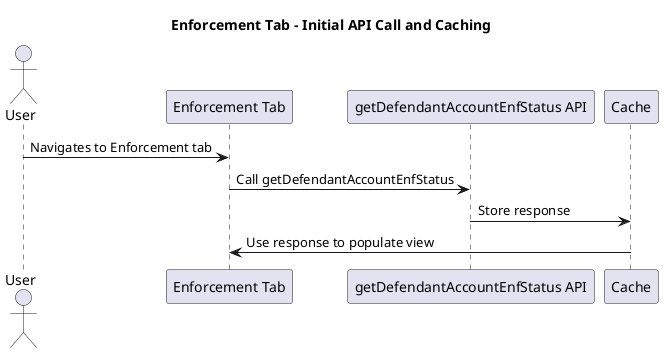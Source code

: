 @startuml
title Enforcement Tab - Initial API Call and Caching

actor User
participant "Enforcement Tab" as Glance
participant "getDefendantAccountEnfStatus API" as API
participant "Cache"

User -> Glance : Navigates to Enforcement tab
Glance -> API : Call getDefendantAccountEnfStatus
API -> Cache : Store response
Glance <- Cache : Use response to populate view
@enduml